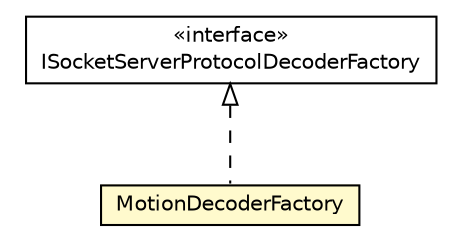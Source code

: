 #!/usr/local/bin/dot
#
# Class diagram 
# Generated by UMLGraph version R5_6-24-gf6e263 (http://www.umlgraph.org/)
#

digraph G {
	edge [fontname="Helvetica",fontsize=10,labelfontname="Helvetica",labelfontsize=10];
	node [fontname="Helvetica",fontsize=10,shape=plaintext];
	nodesep=0.25;
	ranksep=0.5;
	// org.universAAL.lddi.zwave.exporter.Server.ISocketServerProtocolDecoderFactory
	c5805910 [label=<<table title="org.universAAL.lddi.zwave.exporter.Server.ISocketServerProtocolDecoderFactory" border="0" cellborder="1" cellspacing="0" cellpadding="2" port="p" href="./ISocketServerProtocolDecoderFactory.html">
		<tr><td><table border="0" cellspacing="0" cellpadding="1">
<tr><td align="center" balign="center"> &#171;interface&#187; </td></tr>
<tr><td align="center" balign="center"> ISocketServerProtocolDecoderFactory </td></tr>
		</table></td></tr>
		</table>>, URL="./ISocketServerProtocolDecoderFactory.html", fontname="Helvetica", fontcolor="black", fontsize=10.0];
	// org.universAAL.lddi.zwave.exporter.Server.MotionDecoderFactory
	c5805921 [label=<<table title="org.universAAL.lddi.zwave.exporter.Server.MotionDecoderFactory" border="0" cellborder="1" cellspacing="0" cellpadding="2" port="p" bgcolor="lemonChiffon" href="./MotionDecoderFactory.html">
		<tr><td><table border="0" cellspacing="0" cellpadding="1">
<tr><td align="center" balign="center"> MotionDecoderFactory </td></tr>
		</table></td></tr>
		</table>>, URL="./MotionDecoderFactory.html", fontname="Helvetica", fontcolor="black", fontsize=10.0];
	//org.universAAL.lddi.zwave.exporter.Server.MotionDecoderFactory implements org.universAAL.lddi.zwave.exporter.Server.ISocketServerProtocolDecoderFactory
	c5805910:p -> c5805921:p [dir=back,arrowtail=empty,style=dashed];
}

